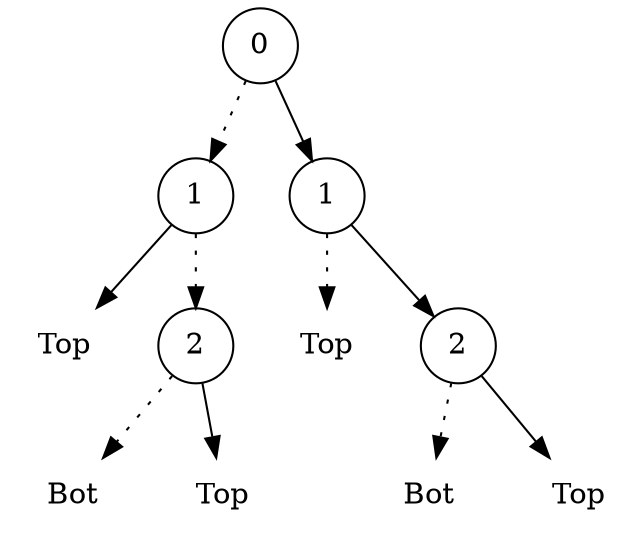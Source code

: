 
digraph ZDD {
  node [shape = none, label="Bot"]; N5;
  node [shape = none, label="Top"]; N6;
  node [shape = none, label="Top"]; N7;
  node [shape = none, label="Top"]; N8;
  node [shape = none, label="Bot"]; N9;
  node [shape = none, label="Top"]; N10;

  node [shape = circle, label="0"]; N0;
  node [shape = circle, label="1"]; N1;
  node [shape = circle, label="1"]; N2;
  node [shape = circle, label="2"]; N3;
  node [shape = circle, label="2"]; N4;


  N0 -> N1 [style = dotted];
  N1 -> N3 [style = dotted];
	N1 -> N7;
	N3 -> N5 [style = dotted];
	N3 -> N6;
  N0 -> N2;
	N2 -> N8 [style = dotted];
	N2 -> N4;
	N4 -> N9 [style = dotted];
	N4 -> N10;

  }

